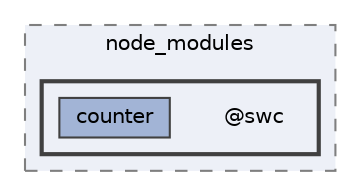 digraph "C:/Users/arisc/OneDrive/Documents/GitHub/FINAL/EcoEats-Project/node_modules/@swc"
{
 // LATEX_PDF_SIZE
  bgcolor="transparent";
  edge [fontname=Helvetica,fontsize=10,labelfontname=Helvetica,labelfontsize=10];
  node [fontname=Helvetica,fontsize=10,shape=box,height=0.2,width=0.4];
  compound=true
  subgraph clusterdir_5091f2b68170d33f954320199e2fed0a {
    graph [ bgcolor="#edf0f7", pencolor="grey50", label="node_modules", fontname=Helvetica,fontsize=10 style="filled,dashed", URL="dir_5091f2b68170d33f954320199e2fed0a.html",tooltip=""]
  subgraph clusterdir_cc2506207c61eaa0de6ced04ed8681aa {
    graph [ bgcolor="#edf0f7", pencolor="grey25", label="", fontname=Helvetica,fontsize=10 style="filled,bold", URL="dir_cc2506207c61eaa0de6ced04ed8681aa.html",tooltip=""]
    dir_cc2506207c61eaa0de6ced04ed8681aa [shape=plaintext, label="@swc"];
  dir_b37bc58936bfab739f9c325b29e1a8e7 [label="counter", fillcolor="#a2b4d6", color="grey25", style="filled", URL="dir_b37bc58936bfab739f9c325b29e1a8e7.html",tooltip=""];
  }
  }
}
